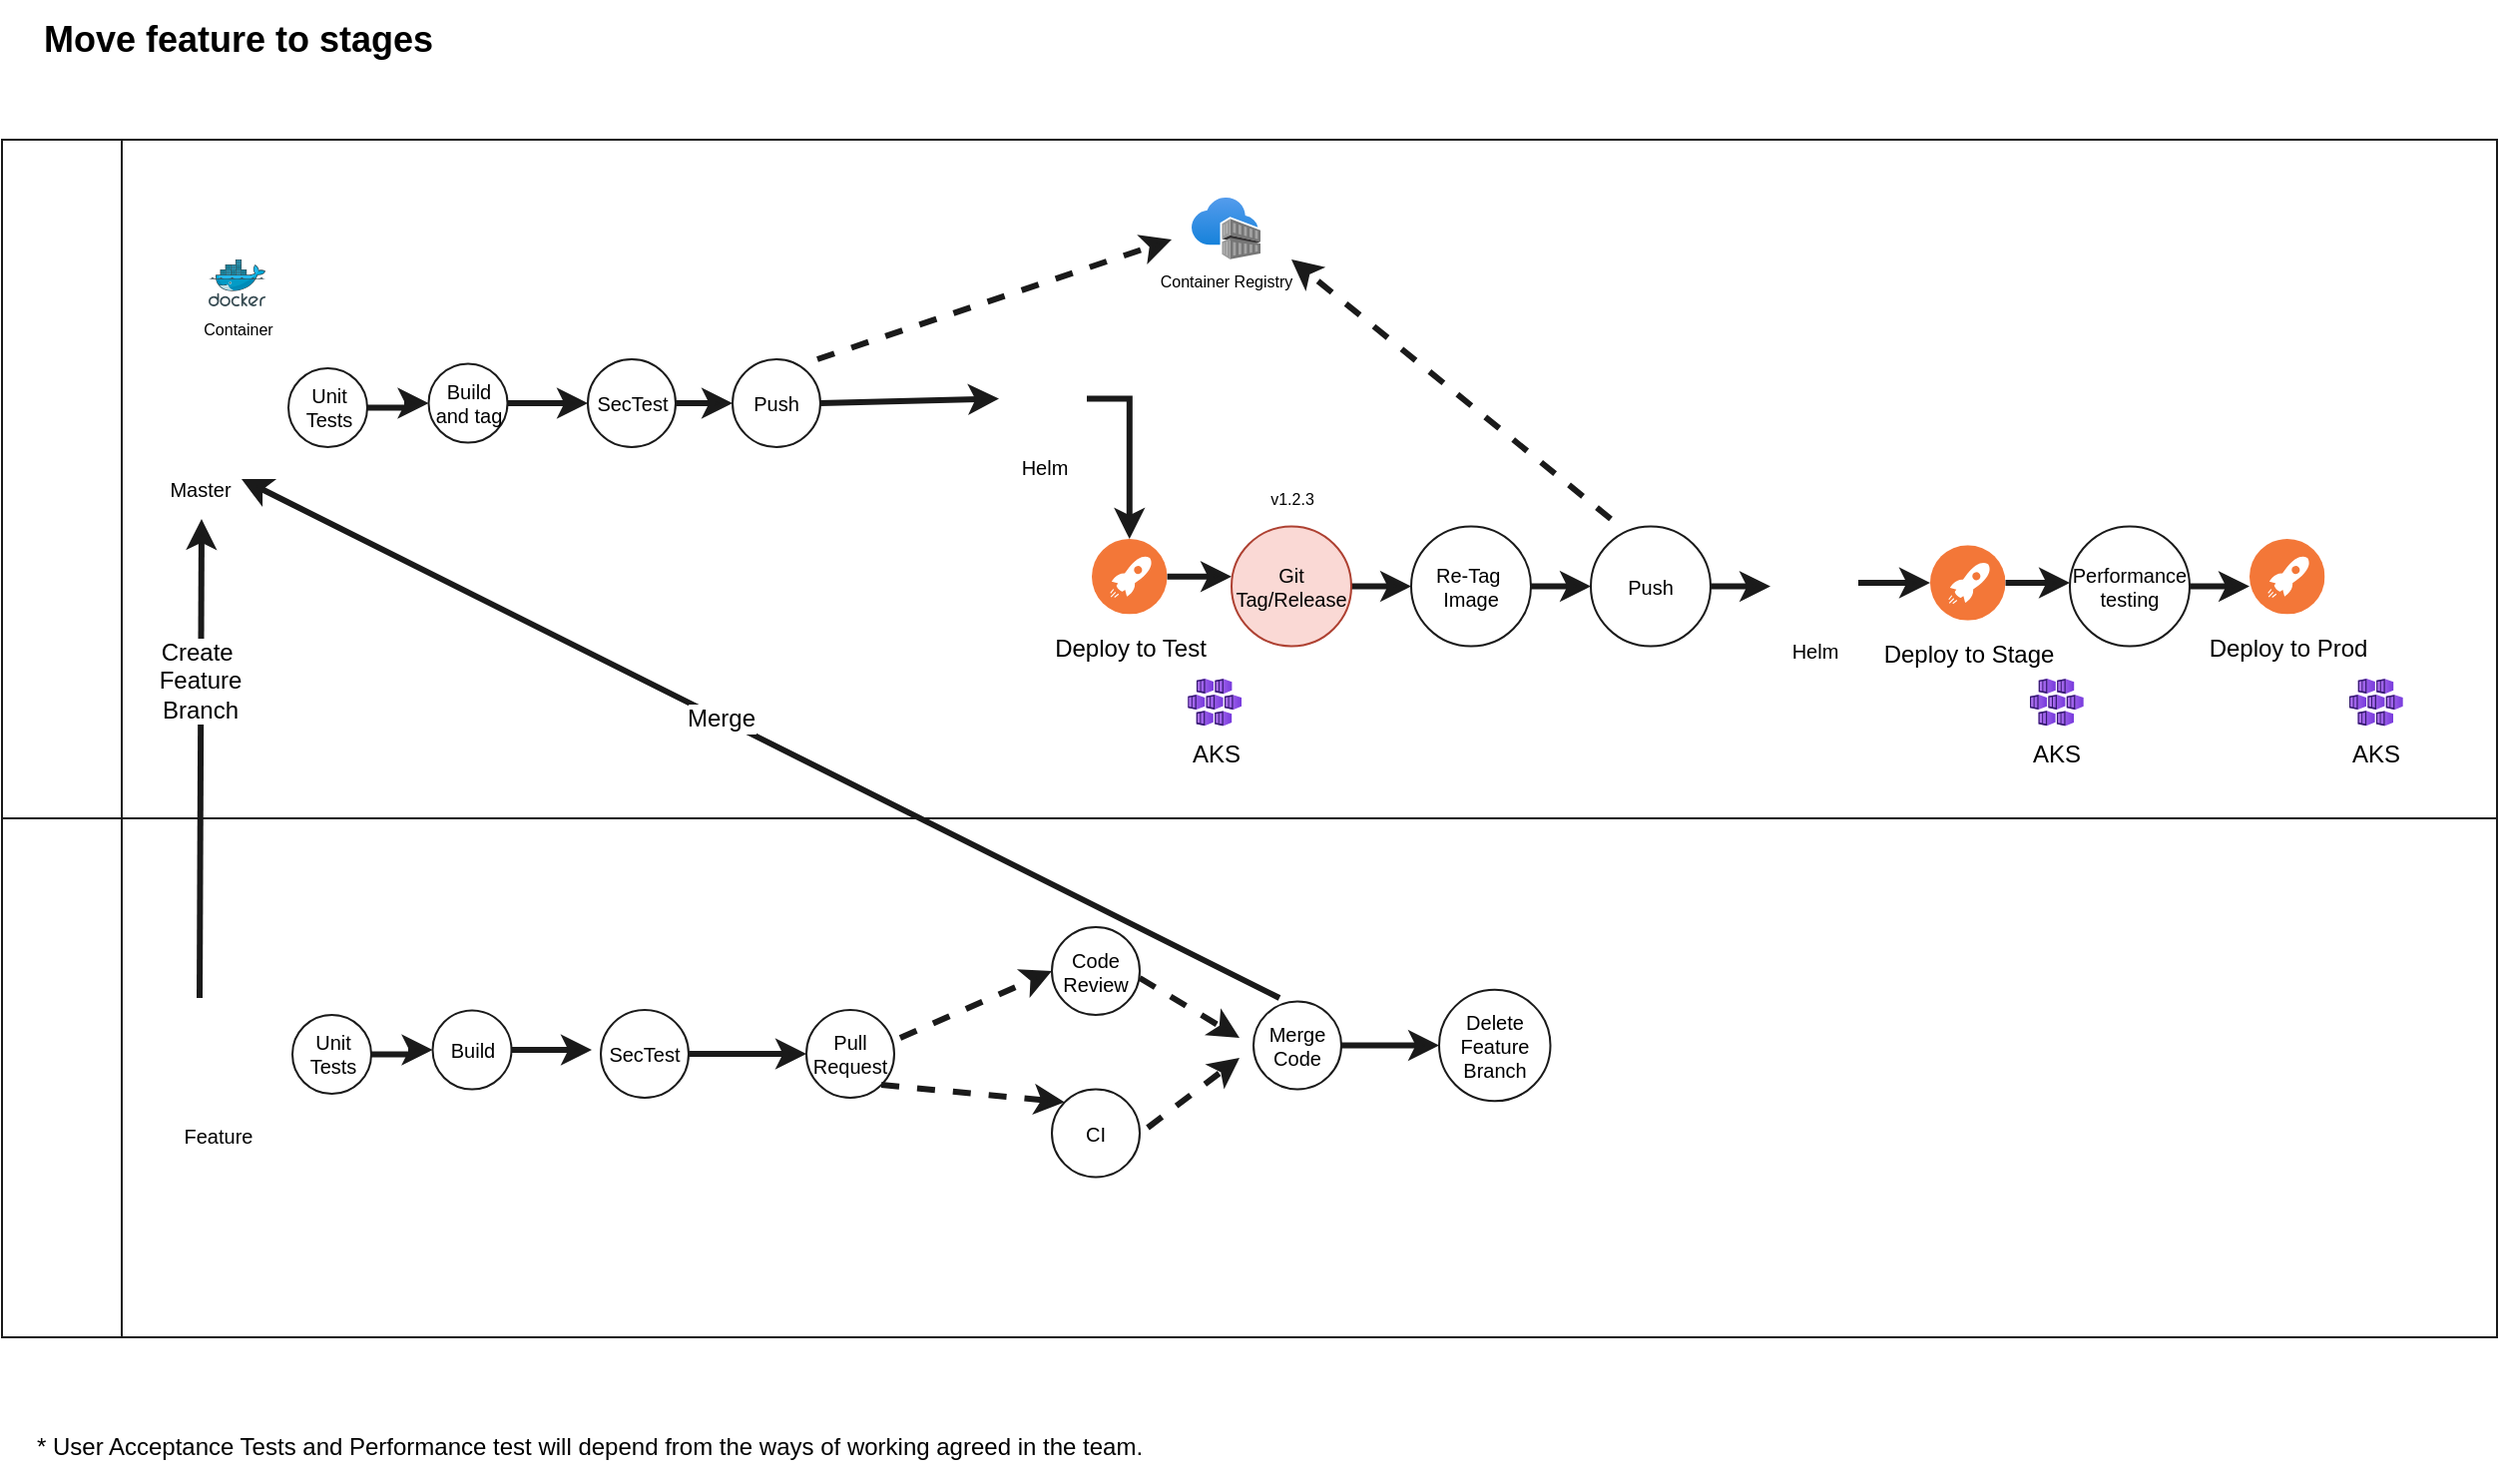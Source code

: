 <mxfile version="20.5.3" type="device"><diagram id="_3uGkA37RcNzcy78tCHe" name="Page-1"><mxGraphModel dx="1422" dy="-1446" grid="1" gridSize="10" guides="1" tooltips="1" connect="1" arrows="1" fold="1" page="1" pageScale="1" pageWidth="850" pageHeight="1100" math="0" shadow="0"><root><mxCell id="0"/><mxCell id="1" parent="0"/><mxCell id="6VUkrxPV8HhihuDetGDr-1" value="" style="rounded=0;whiteSpace=wrap;html=1;strokeColor=#1A1A1A;strokeWidth=1;fontSize=10;fontColor=none;fillColor=#FFFFFF;" vertex="1" parent="1"><mxGeometry x="60" y="2270" width="1190" height="340" as="geometry"/></mxCell><mxCell id="6VUkrxPV8HhihuDetGDr-2" value="Move feature to stages" style="text;html=1;align=center;verticalAlign=middle;resizable=0;points=[];autosize=1;strokeColor=none;fillColor=none;fontSize=18;fontColor=none;fontStyle=1" vertex="1" parent="1"><mxGeometry x="7.83" y="2200" width="220" height="40" as="geometry"/></mxCell><mxCell id="6VUkrxPV8HhihuDetGDr-3" style="edgeStyle=orthogonalEdgeStyle;rounded=0;orthogonalLoop=1;jettySize=auto;html=1;entryX=0;entryY=0.5;entryDx=0;entryDy=0;labelBackgroundColor=none;strokeColor=#1A1A1A;strokeWidth=3;fontSize=8;fontColor=none;startArrow=none;startFill=0;endArrow=classic;endFill=1;fillColor=#6C8EBF;" edge="1" parent="1" source="6VUkrxPV8HhihuDetGDr-4" target="6VUkrxPV8HhihuDetGDr-7"><mxGeometry relative="1" as="geometry"/></mxCell><mxCell id="6VUkrxPV8HhihuDetGDr-4" value="Build and tag" style="ellipse;whiteSpace=wrap;html=1;aspect=fixed;strokeColor=#1A1A1A;strokeWidth=1;fontSize=10;fontColor=none;fillColor=#FFFFFF;" vertex="1" parent="1"><mxGeometry x="213.75" y="2382.25" width="39.5" height="39.5" as="geometry"/></mxCell><mxCell id="6VUkrxPV8HhihuDetGDr-5" value="Push" style="ellipse;whiteSpace=wrap;html=1;aspect=fixed;strokeColor=#1A1A1A;strokeWidth=1;fontSize=10;fontColor=none;fillColor=#FFFFFF;" vertex="1" parent="1"><mxGeometry x="366" y="2380" width="44" height="44" as="geometry"/></mxCell><mxCell id="6VUkrxPV8HhihuDetGDr-6" style="edgeStyle=orthogonalEdgeStyle;rounded=0;orthogonalLoop=1;jettySize=auto;html=1;entryX=0;entryY=0.5;entryDx=0;entryDy=0;labelBackgroundColor=none;strokeColor=#1A1A1A;strokeWidth=3;fontSize=8;fontColor=none;startArrow=none;startFill=0;endArrow=classic;endFill=1;fillColor=#6C8EBF;" edge="1" parent="1" source="6VUkrxPV8HhihuDetGDr-7" target="6VUkrxPV8HhihuDetGDr-5"><mxGeometry relative="1" as="geometry"/></mxCell><mxCell id="6VUkrxPV8HhihuDetGDr-7" value="SecTest" style="ellipse;whiteSpace=wrap;html=1;aspect=fixed;strokeColor=#1A1A1A;strokeWidth=1;fontSize=10;fontColor=none;fillColor=#FFFFFF;" vertex="1" parent="1"><mxGeometry x="293.5" y="2380" width="44" height="44" as="geometry"/></mxCell><mxCell id="6VUkrxPV8HhihuDetGDr-8" value="Container Registry" style="aspect=fixed;html=1;points=[];align=center;image;fontSize=8;image=img/lib/azure2/containers/Container_Registries.svg;strokeColor=#1A1A1A;strokeWidth=1;fontColor=none;fillColor=#FFFFFF;" vertex="1" parent="1"><mxGeometry x="596" y="2299" width="34.56" height="31" as="geometry"/></mxCell><mxCell id="6VUkrxPV8HhihuDetGDr-9" value="" style="endArrow=classic;html=1;rounded=0;labelBackgroundColor=none;strokeColor=#1A1A1A;strokeWidth=3;fontSize=10;fontColor=none;fillColor=#6C8EBF;dashed=1;" edge="1" parent="1"><mxGeometry width="50" height="50" relative="1" as="geometry"><mxPoint x="408.5" y="2380" as="sourcePoint"/><mxPoint x="586" y="2320" as="targetPoint"/></mxGeometry></mxCell><mxCell id="6VUkrxPV8HhihuDetGDr-10" value="Container" style="sketch=0;aspect=fixed;html=1;points=[];align=center;image;fontSize=8;image=img/lib/mscae/Docker.svg;strokeColor=#1A1A1A;strokeWidth=1;fontColor=none;fillColor=#FFFFFF;" vertex="1" parent="1"><mxGeometry x="103.5" y="2330" width="28.66" height="23.5" as="geometry"/></mxCell><mxCell id="6VUkrxPV8HhihuDetGDr-11" style="edgeStyle=orthogonalEdgeStyle;rounded=0;orthogonalLoop=1;jettySize=auto;html=1;entryX=0.5;entryY=0;entryDx=0;entryDy=0;labelBackgroundColor=none;strokeColor=#1A1A1A;strokeWidth=3;fontSize=8;fontColor=#000000;startArrow=none;startFill=0;endArrow=classic;endFill=1;fillColor=#6C8EBF;" edge="1" parent="1" source="6VUkrxPV8HhihuDetGDr-12" target="6VUkrxPV8HhihuDetGDr-15"><mxGeometry relative="1" as="geometry"/></mxCell><mxCell id="6VUkrxPV8HhihuDetGDr-12" value="Helm" style="shape=image;html=1;verticalAlign=top;verticalLabelPosition=bottom;labelBackgroundColor=#ffffff;imageAspect=0;aspect=fixed;image=https://cdn3.iconfinder.com/data/icons/travelling-icon-set/800/helm-128.png;fontFamily=Helvetica;fontSize=10;fontColor=none;align=center;strokeColor=#1A1A1A;strokeWidth=1;fillColor=#FFFFFF;" vertex="1" parent="1"><mxGeometry x="499.5" y="2377.75" width="44" height="44" as="geometry"/></mxCell><mxCell id="6VUkrxPV8HhihuDetGDr-13" value="" style="endArrow=classic;html=1;rounded=0;labelBackgroundColor=none;strokeColor=#1A1A1A;strokeWidth=3;fontSize=10;fontColor=none;fillColor=#6C8EBF;entryX=0;entryY=0.5;entryDx=0;entryDy=0;exitX=1;exitY=0.5;exitDx=0;exitDy=0;" edge="1" parent="1" source="6VUkrxPV8HhihuDetGDr-5" target="6VUkrxPV8HhihuDetGDr-12"><mxGeometry width="50" height="50" relative="1" as="geometry"><mxPoint x="416" y="2410" as="sourcePoint"/><mxPoint x="446" y="2380" as="targetPoint"/></mxGeometry></mxCell><mxCell id="6VUkrxPV8HhihuDetGDr-14" style="edgeStyle=orthogonalEdgeStyle;rounded=0;orthogonalLoop=1;jettySize=auto;html=1;labelBackgroundColor=none;strokeColor=#1A1A1A;strokeWidth=3;fontSize=8;fontColor=#000000;startArrow=none;startFill=0;endArrow=classic;endFill=1;fillColor=#6C8EBF;" edge="1" parent="1" source="6VUkrxPV8HhihuDetGDr-15"><mxGeometry relative="1" as="geometry"><mxPoint x="616" y="2488.875" as="targetPoint"/></mxGeometry></mxCell><mxCell id="6VUkrxPV8HhihuDetGDr-15" value="&lt;font color=&quot;#000000&quot;&gt;Deploy to Test&lt;/font&gt;" style="aspect=fixed;perimeter=ellipsePerimeter;html=1;align=center;shadow=0;dashed=0;fontColor=#4277BB;labelBackgroundColor=#ffffff;fontSize=12;spacingTop=3;image;image=img/lib/ibm/devops/continuous_deploy.svg;strokeColor=#1A1A1A;strokeWidth=1;fillColor=#FFFFFF;" vertex="1" parent="1"><mxGeometry x="546" y="2470" width="37.75" height="37.75" as="geometry"/></mxCell><mxCell id="6VUkrxPV8HhihuDetGDr-16" style="edgeStyle=orthogonalEdgeStyle;rounded=0;orthogonalLoop=1;jettySize=auto;html=1;entryX=0;entryY=0.5;entryDx=0;entryDy=0;labelBackgroundColor=none;strokeColor=#1A1A1A;strokeWidth=3;fontSize=8;fontColor=#000000;startArrow=none;startFill=0;endArrow=classic;endFill=1;fillColor=#6C8EBF;" edge="1" parent="1" source="6VUkrxPV8HhihuDetGDr-17" target="6VUkrxPV8HhihuDetGDr-19"><mxGeometry relative="1" as="geometry"/></mxCell><mxCell id="6VUkrxPV8HhihuDetGDr-17" value="Git Tag/Release" style="ellipse;whiteSpace=wrap;html=1;aspect=fixed;strokeColor=#ae4132;strokeWidth=1;fontSize=10;fillColor=#fad9d5;" vertex="1" parent="1"><mxGeometry x="616" y="2463.75" width="60" height="60" as="geometry"/></mxCell><mxCell id="6VUkrxPV8HhihuDetGDr-18" style="edgeStyle=orthogonalEdgeStyle;rounded=0;orthogonalLoop=1;jettySize=auto;html=1;entryX=0;entryY=0.5;entryDx=0;entryDy=0;labelBackgroundColor=none;strokeColor=#1A1A1A;strokeWidth=3;fontSize=8;fontColor=#000000;startArrow=none;startFill=0;endArrow=classic;endFill=1;fillColor=#6C8EBF;" edge="1" parent="1" source="6VUkrxPV8HhihuDetGDr-19" target="6VUkrxPV8HhihuDetGDr-21"><mxGeometry relative="1" as="geometry"/></mxCell><mxCell id="6VUkrxPV8HhihuDetGDr-19" value="Re-Tag&amp;nbsp; Image" style="ellipse;whiteSpace=wrap;html=1;aspect=fixed;strokeColor=#1A1A1A;strokeWidth=1;fontSize=10;fontColor=none;fillColor=#FFFFFF;" vertex="1" parent="1"><mxGeometry x="706" y="2463.75" width="60" height="60" as="geometry"/></mxCell><mxCell id="6VUkrxPV8HhihuDetGDr-20" style="edgeStyle=orthogonalEdgeStyle;rounded=0;orthogonalLoop=1;jettySize=auto;html=1;entryX=0;entryY=0.5;entryDx=0;entryDy=0;labelBackgroundColor=none;strokeColor=#1A1A1A;strokeWidth=3;fontSize=8;fontColor=#000000;startArrow=none;startFill=0;endArrow=classic;endFill=1;fillColor=#6C8EBF;" edge="1" parent="1" source="6VUkrxPV8HhihuDetGDr-21"><mxGeometry relative="1" as="geometry"><mxPoint x="886" y="2493.75" as="targetPoint"/></mxGeometry></mxCell><mxCell id="6VUkrxPV8HhihuDetGDr-21" value="Push" style="ellipse;whiteSpace=wrap;html=1;aspect=fixed;strokeColor=#1A1A1A;strokeWidth=1;fontSize=10;fontColor=none;fillColor=#FFFFFF;" vertex="1" parent="1"><mxGeometry x="796" y="2463.75" width="60" height="60" as="geometry"/></mxCell><mxCell id="6VUkrxPV8HhihuDetGDr-22" style="edgeStyle=orthogonalEdgeStyle;rounded=0;orthogonalLoop=1;jettySize=auto;html=1;entryX=0;entryY=0.5;entryDx=0;entryDy=0;labelBackgroundColor=none;strokeColor=#1A1A1A;strokeWidth=3;fontSize=8;fontColor=#000000;startArrow=none;startFill=0;endArrow=classic;endFill=1;fillColor=#6C8EBF;" edge="1" parent="1" source="6VUkrxPV8HhihuDetGDr-23" target="6VUkrxPV8HhihuDetGDr-26"><mxGeometry relative="1" as="geometry"/></mxCell><mxCell id="6VUkrxPV8HhihuDetGDr-23" value="Helm" style="shape=image;html=1;verticalAlign=top;verticalLabelPosition=bottom;labelBackgroundColor=#ffffff;imageAspect=0;aspect=fixed;image=https://cdn3.iconfinder.com/data/icons/travelling-icon-set/800/helm-128.png;fontFamily=Helvetica;fontSize=10;fontColor=none;align=center;strokeColor=#1A1A1A;strokeWidth=1;fillColor=#FFFFFF;" vertex="1" parent="1"><mxGeometry x="886" y="2470" width="44" height="44" as="geometry"/></mxCell><mxCell id="6VUkrxPV8HhihuDetGDr-24" value="" style="endArrow=classic;html=1;rounded=0;labelBackgroundColor=none;strokeColor=#1A1A1A;strokeWidth=3;fontSize=10;fontColor=none;fillColor=#6C8EBF;dashed=1;" edge="1" parent="1"><mxGeometry width="50" height="50" relative="1" as="geometry"><mxPoint x="806" y="2460" as="sourcePoint"/><mxPoint x="646" y="2330" as="targetPoint"/></mxGeometry></mxCell><mxCell id="6VUkrxPV8HhihuDetGDr-25" style="edgeStyle=orthogonalEdgeStyle;rounded=0;orthogonalLoop=1;jettySize=auto;html=1;labelBackgroundColor=none;strokeColor=#1A1A1A;strokeWidth=3;fontSize=8;fontColor=#000000;startArrow=none;startFill=0;endArrow=classic;endFill=1;fillColor=#6C8EBF;" edge="1" parent="1" source="6VUkrxPV8HhihuDetGDr-26"><mxGeometry relative="1" as="geometry"><mxPoint x="1036" y="2492.005" as="targetPoint"/></mxGeometry></mxCell><mxCell id="6VUkrxPV8HhihuDetGDr-26" value="&lt;font color=&quot;#000000&quot;&gt;Deploy to Stage&lt;/font&gt;" style="aspect=fixed;perimeter=ellipsePerimeter;html=1;align=center;shadow=0;dashed=0;fontColor=#4277BB;labelBackgroundColor=#ffffff;fontSize=12;spacingTop=3;image;image=img/lib/ibm/devops/continuous_deploy.svg;strokeColor=#1A1A1A;strokeWidth=1;fillColor=#FFFFFF;" vertex="1" parent="1"><mxGeometry x="966" y="2473.13" width="37.75" height="37.75" as="geometry"/></mxCell><mxCell id="6VUkrxPV8HhihuDetGDr-27" style="edgeStyle=orthogonalEdgeStyle;rounded=0;orthogonalLoop=1;jettySize=auto;html=1;labelBackgroundColor=none;strokeColor=#1A1A1A;strokeWidth=3;fontSize=8;fontColor=#000000;startArrow=none;startFill=0;endArrow=classic;endFill=1;fillColor=#6C8EBF;" edge="1" parent="1" source="6VUkrxPV8HhihuDetGDr-28"><mxGeometry relative="1" as="geometry"><mxPoint x="1126" y="2493.75" as="targetPoint"/></mxGeometry></mxCell><mxCell id="6VUkrxPV8HhihuDetGDr-28" value="Performance testing" style="ellipse;whiteSpace=wrap;html=1;aspect=fixed;strokeColor=#1A1A1A;strokeWidth=1;fontSize=10;fontColor=none;fillColor=#FFFFFF;" vertex="1" parent="1"><mxGeometry x="1036" y="2463.75" width="60" height="60" as="geometry"/></mxCell><mxCell id="6VUkrxPV8HhihuDetGDr-29" value="&lt;font color=&quot;#000000&quot;&gt;Deploy to Prod&lt;/font&gt;" style="aspect=fixed;perimeter=ellipsePerimeter;html=1;align=center;shadow=0;dashed=0;fontColor=#4277BB;labelBackgroundColor=#ffffff;fontSize=12;spacingTop=3;image;image=img/lib/ibm/devops/continuous_deploy.svg;strokeColor=#1A1A1A;strokeWidth=1;fillColor=#FFFFFF;" vertex="1" parent="1"><mxGeometry x="1126" y="2470" width="37.75" height="37.75" as="geometry"/></mxCell><mxCell id="6VUkrxPV8HhihuDetGDr-30" value="v1.2.3" style="text;html=1;align=center;verticalAlign=middle;resizable=0;points=[];autosize=1;strokeColor=none;fillColor=none;fontSize=8;fontColor=#000000;" vertex="1" parent="1"><mxGeometry x="621" y="2440" width="50" height="20" as="geometry"/></mxCell><mxCell id="6VUkrxPV8HhihuDetGDr-31" style="edgeStyle=orthogonalEdgeStyle;rounded=0;orthogonalLoop=1;jettySize=auto;html=1;entryX=0;entryY=0.5;entryDx=0;entryDy=0;labelBackgroundColor=none;strokeColor=#1A1A1A;strokeWidth=3;fontSize=8;fontColor=#000000;startArrow=none;startFill=0;endArrow=classic;endFill=1;fillColor=#6C8EBF;" edge="1" parent="1" source="6VUkrxPV8HhihuDetGDr-33" target="6VUkrxPV8HhihuDetGDr-4"><mxGeometry relative="1" as="geometry"/></mxCell><mxCell id="6VUkrxPV8HhihuDetGDr-32" value="" style="rounded=0;whiteSpace=wrap;html=1;strokeColor=#1A1A1A;strokeWidth=1;fontSize=10;fontColor=none;fillColor=#FFFFFF;" vertex="1" parent="1"><mxGeometry y="2270" width="60" height="340" as="geometry"/></mxCell><mxCell id="6VUkrxPV8HhihuDetGDr-33" value="Unit Tests" style="ellipse;whiteSpace=wrap;html=1;aspect=fixed;strokeColor=#1A1A1A;strokeWidth=1;fontSize=10;fontColor=none;fillColor=#FFFFFF;" vertex="1" parent="1"><mxGeometry x="143.5" y="2384.5" width="39.5" height="39.5" as="geometry"/></mxCell><mxCell id="6VUkrxPV8HhihuDetGDr-34" value="AKS" style="aspect=fixed;html=1;points=[];align=center;image;fontSize=12;image=img/lib/azure2/compute/Container_Services_Deprecated.svg;strokeColor=#1A1A1A;strokeWidth=1;fontColor=#000000;fillColor=#FFFFFF;" vertex="1" parent="1"><mxGeometry x="594.09" y="2540" width="26.91" height="23.75" as="geometry"/></mxCell><mxCell id="6VUkrxPV8HhihuDetGDr-35" value="AKS" style="aspect=fixed;html=1;points=[];align=center;image;fontSize=12;image=img/lib/azure2/compute/Container_Services_Deprecated.svg;strokeColor=#1A1A1A;strokeWidth=1;fontColor=#000000;fillColor=#FFFFFF;" vertex="1" parent="1"><mxGeometry x="1016" y="2540" width="26.91" height="23.75" as="geometry"/></mxCell><mxCell id="6VUkrxPV8HhihuDetGDr-36" value="AKS" style="aspect=fixed;html=1;points=[];align=center;image;fontSize=12;image=img/lib/azure2/compute/Container_Services_Deprecated.svg;strokeColor=#1A1A1A;strokeWidth=1;fontColor=#000000;fillColor=#FFFFFF;" vertex="1" parent="1"><mxGeometry x="1176" y="2540" width="26.91" height="23.75" as="geometry"/></mxCell><mxCell id="6VUkrxPV8HhihuDetGDr-37" value="" style="rounded=0;whiteSpace=wrap;html=1;strokeColor=#1A1A1A;strokeWidth=1;fontSize=10;fontColor=none;fillColor=#FFFFFF;" vertex="1" parent="1"><mxGeometry x="60" y="2610" width="1190" height="260" as="geometry"/></mxCell><mxCell id="6VUkrxPV8HhihuDetGDr-38" value="Master" style="shape=image;html=1;verticalAlign=top;verticalLabelPosition=bottom;labelBackgroundColor=#ffffff;imageAspect=0;aspect=fixed;image=https://cdn0.iconfinder.com/data/icons/phosphor-regular-vol-3/256/git-branch-128.png;strokeColor=#1A1A1A;strokeWidth=1;fontSize=10;fontColor=none;fillColor=#FFFFFF;" vertex="1" parent="1"><mxGeometry x="74.5" y="2384.5" width="48" height="48" as="geometry"/></mxCell><mxCell id="6VUkrxPV8HhihuDetGDr-39" value="" style="rounded=0;whiteSpace=wrap;html=1;strokeColor=#1A1A1A;strokeWidth=1;fontSize=10;fontColor=none;fillColor=#FFFFFF;" vertex="1" parent="1"><mxGeometry y="2610" width="60" height="260" as="geometry"/></mxCell><mxCell id="6VUkrxPV8HhihuDetGDr-40" value="Feature" style="shape=image;html=1;verticalAlign=top;verticalLabelPosition=bottom;labelBackgroundColor=#ffffff;imageAspect=0;aspect=fixed;image=https://cdn0.iconfinder.com/data/icons/phosphor-regular-vol-3/256/git-branch-128.png;strokeColor=#1A1A1A;strokeWidth=1;fontSize=10;fontColor=none;fillColor=#FFFFFF;" vertex="1" parent="1"><mxGeometry x="84.16" y="2708.5" width="48" height="48" as="geometry"/></mxCell><mxCell id="6VUkrxPV8HhihuDetGDr-41" style="edgeStyle=orthogonalEdgeStyle;rounded=0;orthogonalLoop=1;jettySize=auto;html=1;entryX=0;entryY=0.5;entryDx=0;entryDy=0;labelBackgroundColor=none;strokeColor=#1A1A1A;strokeWidth=3;fontSize=8;fontColor=none;startArrow=none;startFill=0;endArrow=classic;endFill=1;fillColor=#6C8EBF;" edge="1" parent="1" source="6VUkrxPV8HhihuDetGDr-42"><mxGeometry relative="1" as="geometry"><mxPoint x="295.5" y="2726" as="targetPoint"/></mxGeometry></mxCell><mxCell id="6VUkrxPV8HhihuDetGDr-42" value="Build" style="ellipse;whiteSpace=wrap;html=1;aspect=fixed;strokeColor=#1A1A1A;strokeWidth=1;fontSize=10;fontColor=none;fillColor=#FFFFFF;" vertex="1" parent="1"><mxGeometry x="215.75" y="2706.25" width="39.5" height="39.5" as="geometry"/></mxCell><mxCell id="6VUkrxPV8HhihuDetGDr-43" style="edgeStyle=orthogonalEdgeStyle;rounded=0;orthogonalLoop=1;jettySize=auto;html=1;entryX=0;entryY=0.5;entryDx=0;entryDy=0;labelBackgroundColor=none;strokeColor=#1A1A1A;strokeWidth=3;fontSize=8;fontColor=#000000;startArrow=none;startFill=0;endArrow=classic;endFill=1;fillColor=#6C8EBF;" edge="1" parent="1" source="6VUkrxPV8HhihuDetGDr-44" target="6VUkrxPV8HhihuDetGDr-42"><mxGeometry relative="1" as="geometry"/></mxCell><mxCell id="6VUkrxPV8HhihuDetGDr-44" value="Unit Tests" style="ellipse;whiteSpace=wrap;html=1;aspect=fixed;strokeColor=#1A1A1A;strokeWidth=1;fontSize=10;fontColor=none;fillColor=#FFFFFF;" vertex="1" parent="1"><mxGeometry x="145.5" y="2708.5" width="39.5" height="39.5" as="geometry"/></mxCell><mxCell id="6VUkrxPV8HhihuDetGDr-45" value="" style="edgeStyle=orthogonalEdgeStyle;rounded=0;orthogonalLoop=1;jettySize=auto;html=1;labelBackgroundColor=none;strokeColor=#1A1A1A;strokeWidth=3;fontSize=8;fontColor=#000000;startArrow=none;startFill=0;endArrow=classic;endFill=1;fillColor=#6C8EBF;" edge="1" parent="1" source="6VUkrxPV8HhihuDetGDr-46" target="6VUkrxPV8HhihuDetGDr-49"><mxGeometry relative="1" as="geometry"/></mxCell><mxCell id="6VUkrxPV8HhihuDetGDr-46" value="SecTest" style="ellipse;whiteSpace=wrap;html=1;aspect=fixed;strokeColor=#1A1A1A;strokeWidth=1;fontSize=10;fontColor=none;fillColor=#FFFFFF;" vertex="1" parent="1"><mxGeometry x="300.0" y="2706" width="44" height="44" as="geometry"/></mxCell><mxCell id="6VUkrxPV8HhihuDetGDr-47" value="Code Review" style="ellipse;whiteSpace=wrap;html=1;aspect=fixed;strokeColor=#1A1A1A;strokeWidth=1;fontSize=10;fontColor=none;fillColor=#FFFFFF;" vertex="1" parent="1"><mxGeometry x="526" y="2664.5" width="44" height="44" as="geometry"/></mxCell><mxCell id="6VUkrxPV8HhihuDetGDr-48" value="CI" style="ellipse;whiteSpace=wrap;html=1;aspect=fixed;strokeColor=#1A1A1A;strokeWidth=1;fontSize=10;fontColor=none;fillColor=#FFFFFF;" vertex="1" parent="1"><mxGeometry x="526" y="2745.75" width="44" height="44" as="geometry"/></mxCell><mxCell id="6VUkrxPV8HhihuDetGDr-49" value="Pull Request" style="ellipse;whiteSpace=wrap;html=1;aspect=fixed;strokeColor=#1A1A1A;strokeWidth=1;fontSize=10;fontColor=none;fillColor=#FFFFFF;" vertex="1" parent="1"><mxGeometry x="403.0" y="2706" width="44" height="44" as="geometry"/></mxCell><mxCell id="6VUkrxPV8HhihuDetGDr-50" value="" style="endArrow=classic;html=1;rounded=0;labelBackgroundColor=none;strokeColor=#1A1A1A;strokeWidth=3;fontSize=10;fontColor=none;fillColor=#6C8EBF;dashed=1;entryX=0;entryY=0.5;entryDx=0;entryDy=0;exitX=1.068;exitY=0.318;exitDx=0;exitDy=0;exitPerimeter=0;" edge="1" parent="1" source="6VUkrxPV8HhihuDetGDr-49" target="6VUkrxPV8HhihuDetGDr-47"><mxGeometry width="50" height="50" relative="1" as="geometry"><mxPoint x="490" y="2716.5" as="sourcePoint"/><mxPoint x="667.5" y="2656.5" as="targetPoint"/></mxGeometry></mxCell><mxCell id="6VUkrxPV8HhihuDetGDr-51" value="" style="endArrow=classic;html=1;rounded=0;labelBackgroundColor=none;strokeColor=#1A1A1A;strokeWidth=3;fontSize=10;fontColor=none;fillColor=#6C8EBF;dashed=1;entryX=0;entryY=0;entryDx=0;entryDy=0;exitX=1;exitY=1;exitDx=0;exitDy=0;" edge="1" parent="1" source="6VUkrxPV8HhihuDetGDr-49" target="6VUkrxPV8HhihuDetGDr-48"><mxGeometry width="50" height="50" relative="1" as="geometry"><mxPoint x="500" y="2726.5" as="sourcePoint"/><mxPoint x="536.0" y="2696.5" as="targetPoint"/></mxGeometry></mxCell><mxCell id="6VUkrxPV8HhihuDetGDr-52" value="" style="endArrow=classic;html=1;rounded=0;labelBackgroundColor=none;strokeColor=#1A1A1A;strokeWidth=3;fontSize=10;fontColor=none;fillColor=#6C8EBF;dashed=1;" edge="1" parent="1"><mxGeometry width="50" height="50" relative="1" as="geometry"><mxPoint x="570" y="2690" as="sourcePoint"/><mxPoint x="620" y="2720" as="targetPoint"/></mxGeometry></mxCell><mxCell id="6VUkrxPV8HhihuDetGDr-53" value="" style="endArrow=classic;html=1;rounded=0;labelBackgroundColor=none;strokeColor=#1A1A1A;strokeWidth=3;fontSize=10;fontColor=none;fillColor=#6C8EBF;dashed=1;" edge="1" parent="1"><mxGeometry width="50" height="50" relative="1" as="geometry"><mxPoint x="574" y="2765" as="sourcePoint"/><mxPoint x="620" y="2730" as="targetPoint"/></mxGeometry></mxCell><mxCell id="6VUkrxPV8HhihuDetGDr-54" style="edgeStyle=orthogonalEdgeStyle;rounded=0;orthogonalLoop=1;jettySize=auto;html=1;entryX=0;entryY=0.5;entryDx=0;entryDy=0;labelBackgroundColor=none;strokeColor=#1A1A1A;strokeWidth=3;fontSize=12;fontColor=#000000;startArrow=none;startFill=0;endArrow=classic;endFill=1;fillColor=#6C8EBF;" edge="1" parent="1" source="6VUkrxPV8HhihuDetGDr-55" target="6VUkrxPV8HhihuDetGDr-58"><mxGeometry relative="1" as="geometry"/></mxCell><mxCell id="6VUkrxPV8HhihuDetGDr-55" value="Merge Code" style="ellipse;whiteSpace=wrap;html=1;aspect=fixed;strokeColor=#1A1A1A;strokeWidth=1;fontSize=10;fontColor=none;fillColor=#FFFFFF;" vertex="1" parent="1"><mxGeometry x="627" y="2701.75" width="44" height="44" as="geometry"/></mxCell><mxCell id="6VUkrxPV8HhihuDetGDr-56" value="" style="endArrow=classic;html=1;rounded=0;labelBackgroundColor=none;strokeColor=#1A1A1A;strokeWidth=3;fontSize=12;fontColor=#000000;fillColor=#6C8EBF;" edge="1" parent="1"><mxGeometry width="50" height="50" relative="1" as="geometry"><mxPoint x="640" y="2700" as="sourcePoint"/><mxPoint x="120" y="2440" as="targetPoint"/></mxGeometry></mxCell><mxCell id="6VUkrxPV8HhihuDetGDr-57" value="Merge" style="edgeLabel;html=1;align=center;verticalAlign=middle;resizable=0;points=[];fontSize=12;fontColor=#000000;" vertex="1" connectable="0" parent="6VUkrxPV8HhihuDetGDr-56"><mxGeometry x="0.078" relative="1" as="geometry"><mxPoint as="offset"/></mxGeometry></mxCell><mxCell id="6VUkrxPV8HhihuDetGDr-58" value="Delete Feature&lt;br&gt;Branch&lt;br&gt;" style="ellipse;whiteSpace=wrap;html=1;aspect=fixed;strokeColor=#1A1A1A;strokeWidth=1;fontSize=10;fontColor=none;fillColor=#FFFFFF;" vertex="1" parent="1"><mxGeometry x="720" y="2695.88" width="55.75" height="55.75" as="geometry"/></mxCell><mxCell id="6VUkrxPV8HhihuDetGDr-59" value="" style="endArrow=classic;html=1;rounded=0;labelBackgroundColor=none;strokeColor=#1A1A1A;strokeWidth=3;fontSize=12;fontColor=#000000;fillColor=#6C8EBF;" edge="1" parent="1"><mxGeometry width="50" height="50" relative="1" as="geometry"><mxPoint x="99" y="2700" as="sourcePoint"/><mxPoint x="100" y="2460" as="targetPoint"/></mxGeometry></mxCell><mxCell id="6VUkrxPV8HhihuDetGDr-60" value="Create&amp;nbsp;&lt;br&gt;Feature &lt;br&gt;Branch" style="edgeLabel;html=1;align=center;verticalAlign=middle;resizable=0;points=[];fontSize=12;fontColor=#000000;" vertex="1" connectable="0" parent="6VUkrxPV8HhihuDetGDr-59"><mxGeometry x="0.327" y="1" relative="1" as="geometry"><mxPoint as="offset"/></mxGeometry></mxCell><mxCell id="6VUkrxPV8HhihuDetGDr-61" value="* User Acceptance Tests and Performance test will depend from the ways of working agreed in the team." style="text;html=1;align=center;verticalAlign=middle;resizable=0;points=[];autosize=1;strokeColor=none;fillColor=none;" vertex="1" parent="1"><mxGeometry x="3.75" y="2910" width="580" height="30" as="geometry"/></mxCell></root></mxGraphModel></diagram></mxfile>